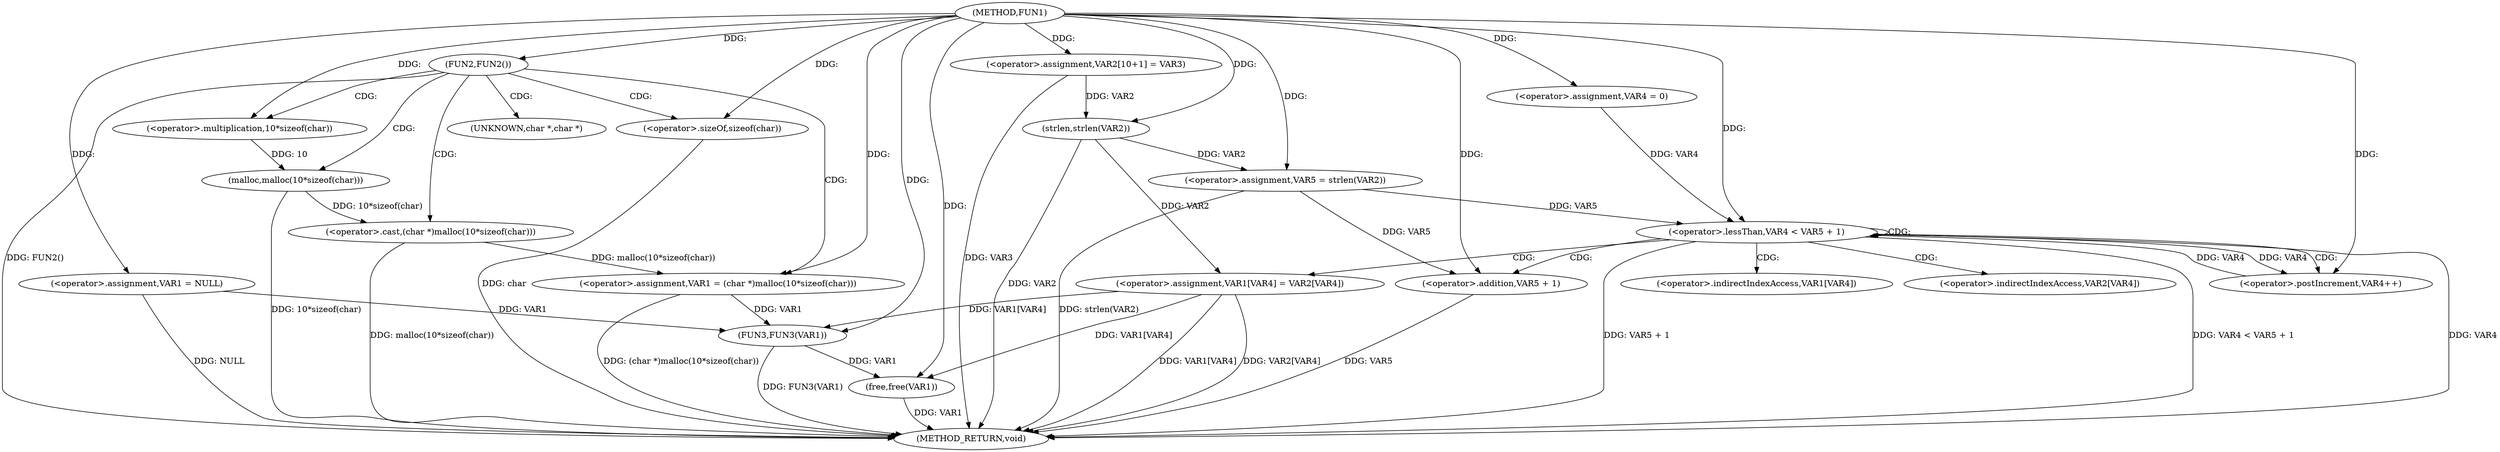 digraph FUN1 {  
"1000100" [label = "(METHOD,FUN1)" ]
"1000152" [label = "(METHOD_RETURN,void)" ]
"1000103" [label = "(<operator>.assignment,VAR1 = NULL)" ]
"1000107" [label = "(FUN2,FUN2())" ]
"1000109" [label = "(<operator>.assignment,VAR1 = (char *)malloc(10*sizeof(char)))" ]
"1000111" [label = "(<operator>.cast,(char *)malloc(10*sizeof(char)))" ]
"1000113" [label = "(malloc,malloc(10*sizeof(char)))" ]
"1000114" [label = "(<operator>.multiplication,10*sizeof(char))" ]
"1000116" [label = "(<operator>.sizeOf,sizeof(char))" ]
"1000120" [label = "(<operator>.assignment,VAR2[10+1] = VAR3)" ]
"1000125" [label = "(<operator>.assignment,VAR5 = strlen(VAR2))" ]
"1000127" [label = "(strlen,strlen(VAR2))" ]
"1000130" [label = "(<operator>.assignment,VAR4 = 0)" ]
"1000133" [label = "(<operator>.lessThan,VAR4 < VAR5 + 1)" ]
"1000135" [label = "(<operator>.addition,VAR5 + 1)" ]
"1000138" [label = "(<operator>.postIncrement,VAR4++)" ]
"1000141" [label = "(<operator>.assignment,VAR1[VAR4] = VAR2[VAR4])" ]
"1000148" [label = "(FUN3,FUN3(VAR1))" ]
"1000150" [label = "(free,free(VAR1))" ]
"1000112" [label = "(UNKNOWN,char *,char *)" ]
"1000142" [label = "(<operator>.indirectIndexAccess,VAR1[VAR4])" ]
"1000145" [label = "(<operator>.indirectIndexAccess,VAR2[VAR4])" ]
  "1000116" -> "1000152"  [ label = "DDG: char"] 
  "1000141" -> "1000152"  [ label = "DDG: VAR1[VAR4]"] 
  "1000103" -> "1000152"  [ label = "DDG: NULL"] 
  "1000113" -> "1000152"  [ label = "DDG: 10*sizeof(char)"] 
  "1000148" -> "1000152"  [ label = "DDG: FUN3(VAR1)"] 
  "1000125" -> "1000152"  [ label = "DDG: strlen(VAR2)"] 
  "1000133" -> "1000152"  [ label = "DDG: VAR4 < VAR5 + 1"] 
  "1000107" -> "1000152"  [ label = "DDG: FUN2()"] 
  "1000150" -> "1000152"  [ label = "DDG: VAR1"] 
  "1000133" -> "1000152"  [ label = "DDG: VAR4"] 
  "1000133" -> "1000152"  [ label = "DDG: VAR5 + 1"] 
  "1000111" -> "1000152"  [ label = "DDG: malloc(10*sizeof(char))"] 
  "1000135" -> "1000152"  [ label = "DDG: VAR5"] 
  "1000120" -> "1000152"  [ label = "DDG: VAR3"] 
  "1000141" -> "1000152"  [ label = "DDG: VAR2[VAR4]"] 
  "1000127" -> "1000152"  [ label = "DDG: VAR2"] 
  "1000109" -> "1000152"  [ label = "DDG: (char *)malloc(10*sizeof(char))"] 
  "1000100" -> "1000103"  [ label = "DDG: "] 
  "1000100" -> "1000107"  [ label = "DDG: "] 
  "1000111" -> "1000109"  [ label = "DDG: malloc(10*sizeof(char))"] 
  "1000100" -> "1000109"  [ label = "DDG: "] 
  "1000113" -> "1000111"  [ label = "DDG: 10*sizeof(char)"] 
  "1000114" -> "1000113"  [ label = "DDG: 10"] 
  "1000100" -> "1000114"  [ label = "DDG: "] 
  "1000100" -> "1000116"  [ label = "DDG: "] 
  "1000100" -> "1000120"  [ label = "DDG: "] 
  "1000127" -> "1000125"  [ label = "DDG: VAR2"] 
  "1000100" -> "1000125"  [ label = "DDG: "] 
  "1000120" -> "1000127"  [ label = "DDG: VAR2"] 
  "1000100" -> "1000127"  [ label = "DDG: "] 
  "1000100" -> "1000130"  [ label = "DDG: "] 
  "1000138" -> "1000133"  [ label = "DDG: VAR4"] 
  "1000130" -> "1000133"  [ label = "DDG: VAR4"] 
  "1000100" -> "1000133"  [ label = "DDG: "] 
  "1000125" -> "1000133"  [ label = "DDG: VAR5"] 
  "1000125" -> "1000135"  [ label = "DDG: VAR5"] 
  "1000100" -> "1000135"  [ label = "DDG: "] 
  "1000133" -> "1000138"  [ label = "DDG: VAR4"] 
  "1000100" -> "1000138"  [ label = "DDG: "] 
  "1000127" -> "1000141"  [ label = "DDG: VAR2"] 
  "1000141" -> "1000148"  [ label = "DDG: VAR1[VAR4]"] 
  "1000103" -> "1000148"  [ label = "DDG: VAR1"] 
  "1000109" -> "1000148"  [ label = "DDG: VAR1"] 
  "1000100" -> "1000148"  [ label = "DDG: "] 
  "1000141" -> "1000150"  [ label = "DDG: VAR1[VAR4]"] 
  "1000148" -> "1000150"  [ label = "DDG: VAR1"] 
  "1000100" -> "1000150"  [ label = "DDG: "] 
  "1000107" -> "1000109"  [ label = "CDG: "] 
  "1000107" -> "1000112"  [ label = "CDG: "] 
  "1000107" -> "1000116"  [ label = "CDG: "] 
  "1000107" -> "1000114"  [ label = "CDG: "] 
  "1000107" -> "1000113"  [ label = "CDG: "] 
  "1000107" -> "1000111"  [ label = "CDG: "] 
  "1000133" -> "1000142"  [ label = "CDG: "] 
  "1000133" -> "1000141"  [ label = "CDG: "] 
  "1000133" -> "1000145"  [ label = "CDG: "] 
  "1000133" -> "1000135"  [ label = "CDG: "] 
  "1000133" -> "1000133"  [ label = "CDG: "] 
  "1000133" -> "1000138"  [ label = "CDG: "] 
}

